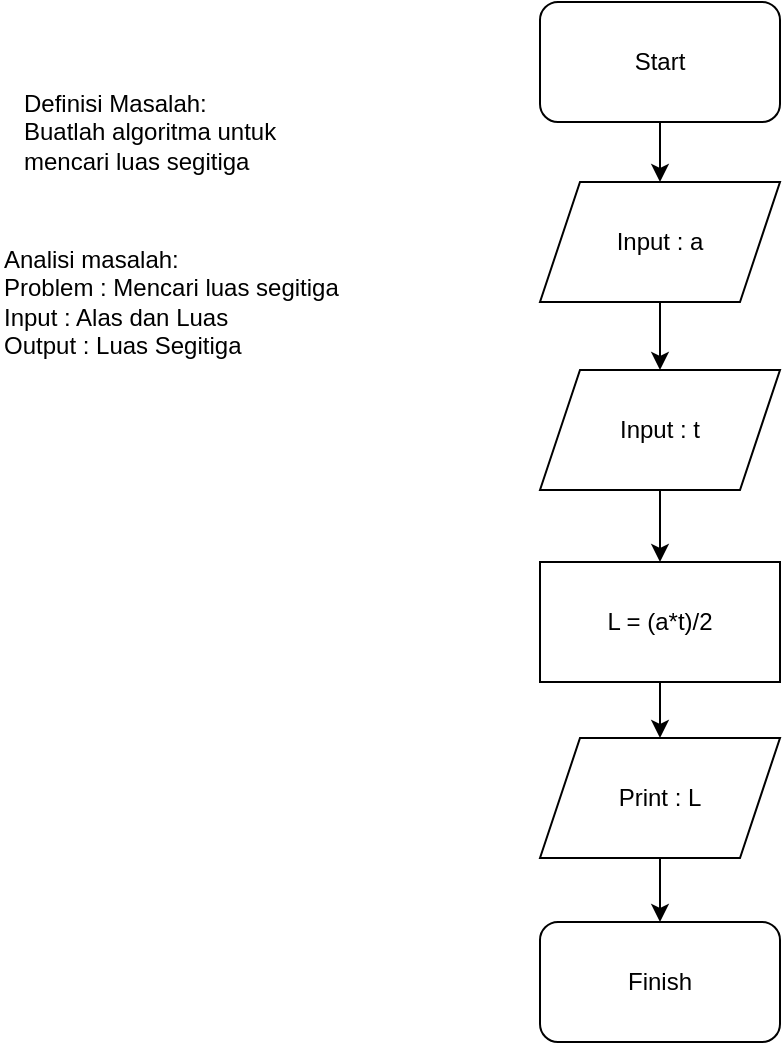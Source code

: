 <mxfile version="21.8.2" type="github">
  <diagram name="Page-1" id="9uSY1wAiMNEY8qPot67p">
    <mxGraphModel dx="1434" dy="750" grid="1" gridSize="10" guides="1" tooltips="1" connect="1" arrows="1" fold="1" page="1" pageScale="1" pageWidth="850" pageHeight="1100" math="0" shadow="0">
      <root>
        <mxCell id="0" />
        <mxCell id="1" parent="0" />
        <mxCell id="zVkuW_fbBakQHGrYJu1Z-9" value="" style="edgeStyle=orthogonalEdgeStyle;rounded=0;orthogonalLoop=1;jettySize=auto;html=1;" edge="1" parent="1" source="zVkuW_fbBakQHGrYJu1Z-1" target="zVkuW_fbBakQHGrYJu1Z-5">
          <mxGeometry relative="1" as="geometry" />
        </mxCell>
        <mxCell id="zVkuW_fbBakQHGrYJu1Z-1" value="Start" style="rounded=1;whiteSpace=wrap;html=1;" vertex="1" parent="1">
          <mxGeometry x="320" y="130" width="120" height="60" as="geometry" />
        </mxCell>
        <mxCell id="zVkuW_fbBakQHGrYJu1Z-2" value="Finish" style="rounded=1;whiteSpace=wrap;html=1;" vertex="1" parent="1">
          <mxGeometry x="320" y="590" width="120" height="60" as="geometry" />
        </mxCell>
        <mxCell id="zVkuW_fbBakQHGrYJu1Z-3" value="Definisi Masalah:&lt;br&gt;&lt;div style=&quot;&quot;&gt;&lt;span style=&quot;background-color: initial;&quot;&gt;Buatlah algoritma untuk mencari luas segitiga&lt;/span&gt;&lt;/div&gt;" style="text;html=1;strokeColor=none;fillColor=none;align=left;verticalAlign=middle;whiteSpace=wrap;rounded=0;" vertex="1" parent="1">
          <mxGeometry x="60" y="160" width="160" height="70" as="geometry" />
        </mxCell>
        <mxCell id="zVkuW_fbBakQHGrYJu1Z-4" value="Analisi masalah:&lt;br&gt;Problem : Mencari luas segitiga&lt;br&gt;Input : Alas dan Luas&lt;br&gt;Output : Luas Segitiga" style="text;html=1;strokeColor=none;fillColor=none;align=left;verticalAlign=middle;whiteSpace=wrap;rounded=0;" vertex="1" parent="1">
          <mxGeometry x="50" y="230" width="210" height="100" as="geometry" />
        </mxCell>
        <mxCell id="zVkuW_fbBakQHGrYJu1Z-10" value="" style="edgeStyle=orthogonalEdgeStyle;rounded=0;orthogonalLoop=1;jettySize=auto;html=1;" edge="1" parent="1" source="zVkuW_fbBakQHGrYJu1Z-5" target="zVkuW_fbBakQHGrYJu1Z-6">
          <mxGeometry relative="1" as="geometry" />
        </mxCell>
        <mxCell id="zVkuW_fbBakQHGrYJu1Z-5" value="Input : a" style="shape=parallelogram;perimeter=parallelogramPerimeter;whiteSpace=wrap;html=1;fixedSize=1;" vertex="1" parent="1">
          <mxGeometry x="320" y="220" width="120" height="60" as="geometry" />
        </mxCell>
        <mxCell id="zVkuW_fbBakQHGrYJu1Z-15" style="edgeStyle=orthogonalEdgeStyle;rounded=0;orthogonalLoop=1;jettySize=auto;html=1;exitX=0.5;exitY=1;exitDx=0;exitDy=0;" edge="1" parent="1" source="zVkuW_fbBakQHGrYJu1Z-6" target="zVkuW_fbBakQHGrYJu1Z-7">
          <mxGeometry relative="1" as="geometry" />
        </mxCell>
        <mxCell id="zVkuW_fbBakQHGrYJu1Z-6" value="Input : t" style="shape=parallelogram;perimeter=parallelogramPerimeter;whiteSpace=wrap;html=1;fixedSize=1;" vertex="1" parent="1">
          <mxGeometry x="320" y="314" width="120" height="60" as="geometry" />
        </mxCell>
        <mxCell id="zVkuW_fbBakQHGrYJu1Z-16" value="" style="edgeStyle=orthogonalEdgeStyle;rounded=0;orthogonalLoop=1;jettySize=auto;html=1;" edge="1" parent="1" source="zVkuW_fbBakQHGrYJu1Z-7" target="zVkuW_fbBakQHGrYJu1Z-8">
          <mxGeometry relative="1" as="geometry" />
        </mxCell>
        <mxCell id="zVkuW_fbBakQHGrYJu1Z-7" value="L = (a*t)/2" style="rounded=0;whiteSpace=wrap;html=1;" vertex="1" parent="1">
          <mxGeometry x="320" y="410" width="120" height="60" as="geometry" />
        </mxCell>
        <mxCell id="zVkuW_fbBakQHGrYJu1Z-17" value="" style="edgeStyle=orthogonalEdgeStyle;rounded=0;orthogonalLoop=1;jettySize=auto;html=1;" edge="1" parent="1" source="zVkuW_fbBakQHGrYJu1Z-8" target="zVkuW_fbBakQHGrYJu1Z-2">
          <mxGeometry relative="1" as="geometry" />
        </mxCell>
        <mxCell id="zVkuW_fbBakQHGrYJu1Z-8" value="Print : L" style="shape=parallelogram;perimeter=parallelogramPerimeter;whiteSpace=wrap;html=1;fixedSize=1;" vertex="1" parent="1">
          <mxGeometry x="320" y="498" width="120" height="60" as="geometry" />
        </mxCell>
      </root>
    </mxGraphModel>
  </diagram>
</mxfile>
